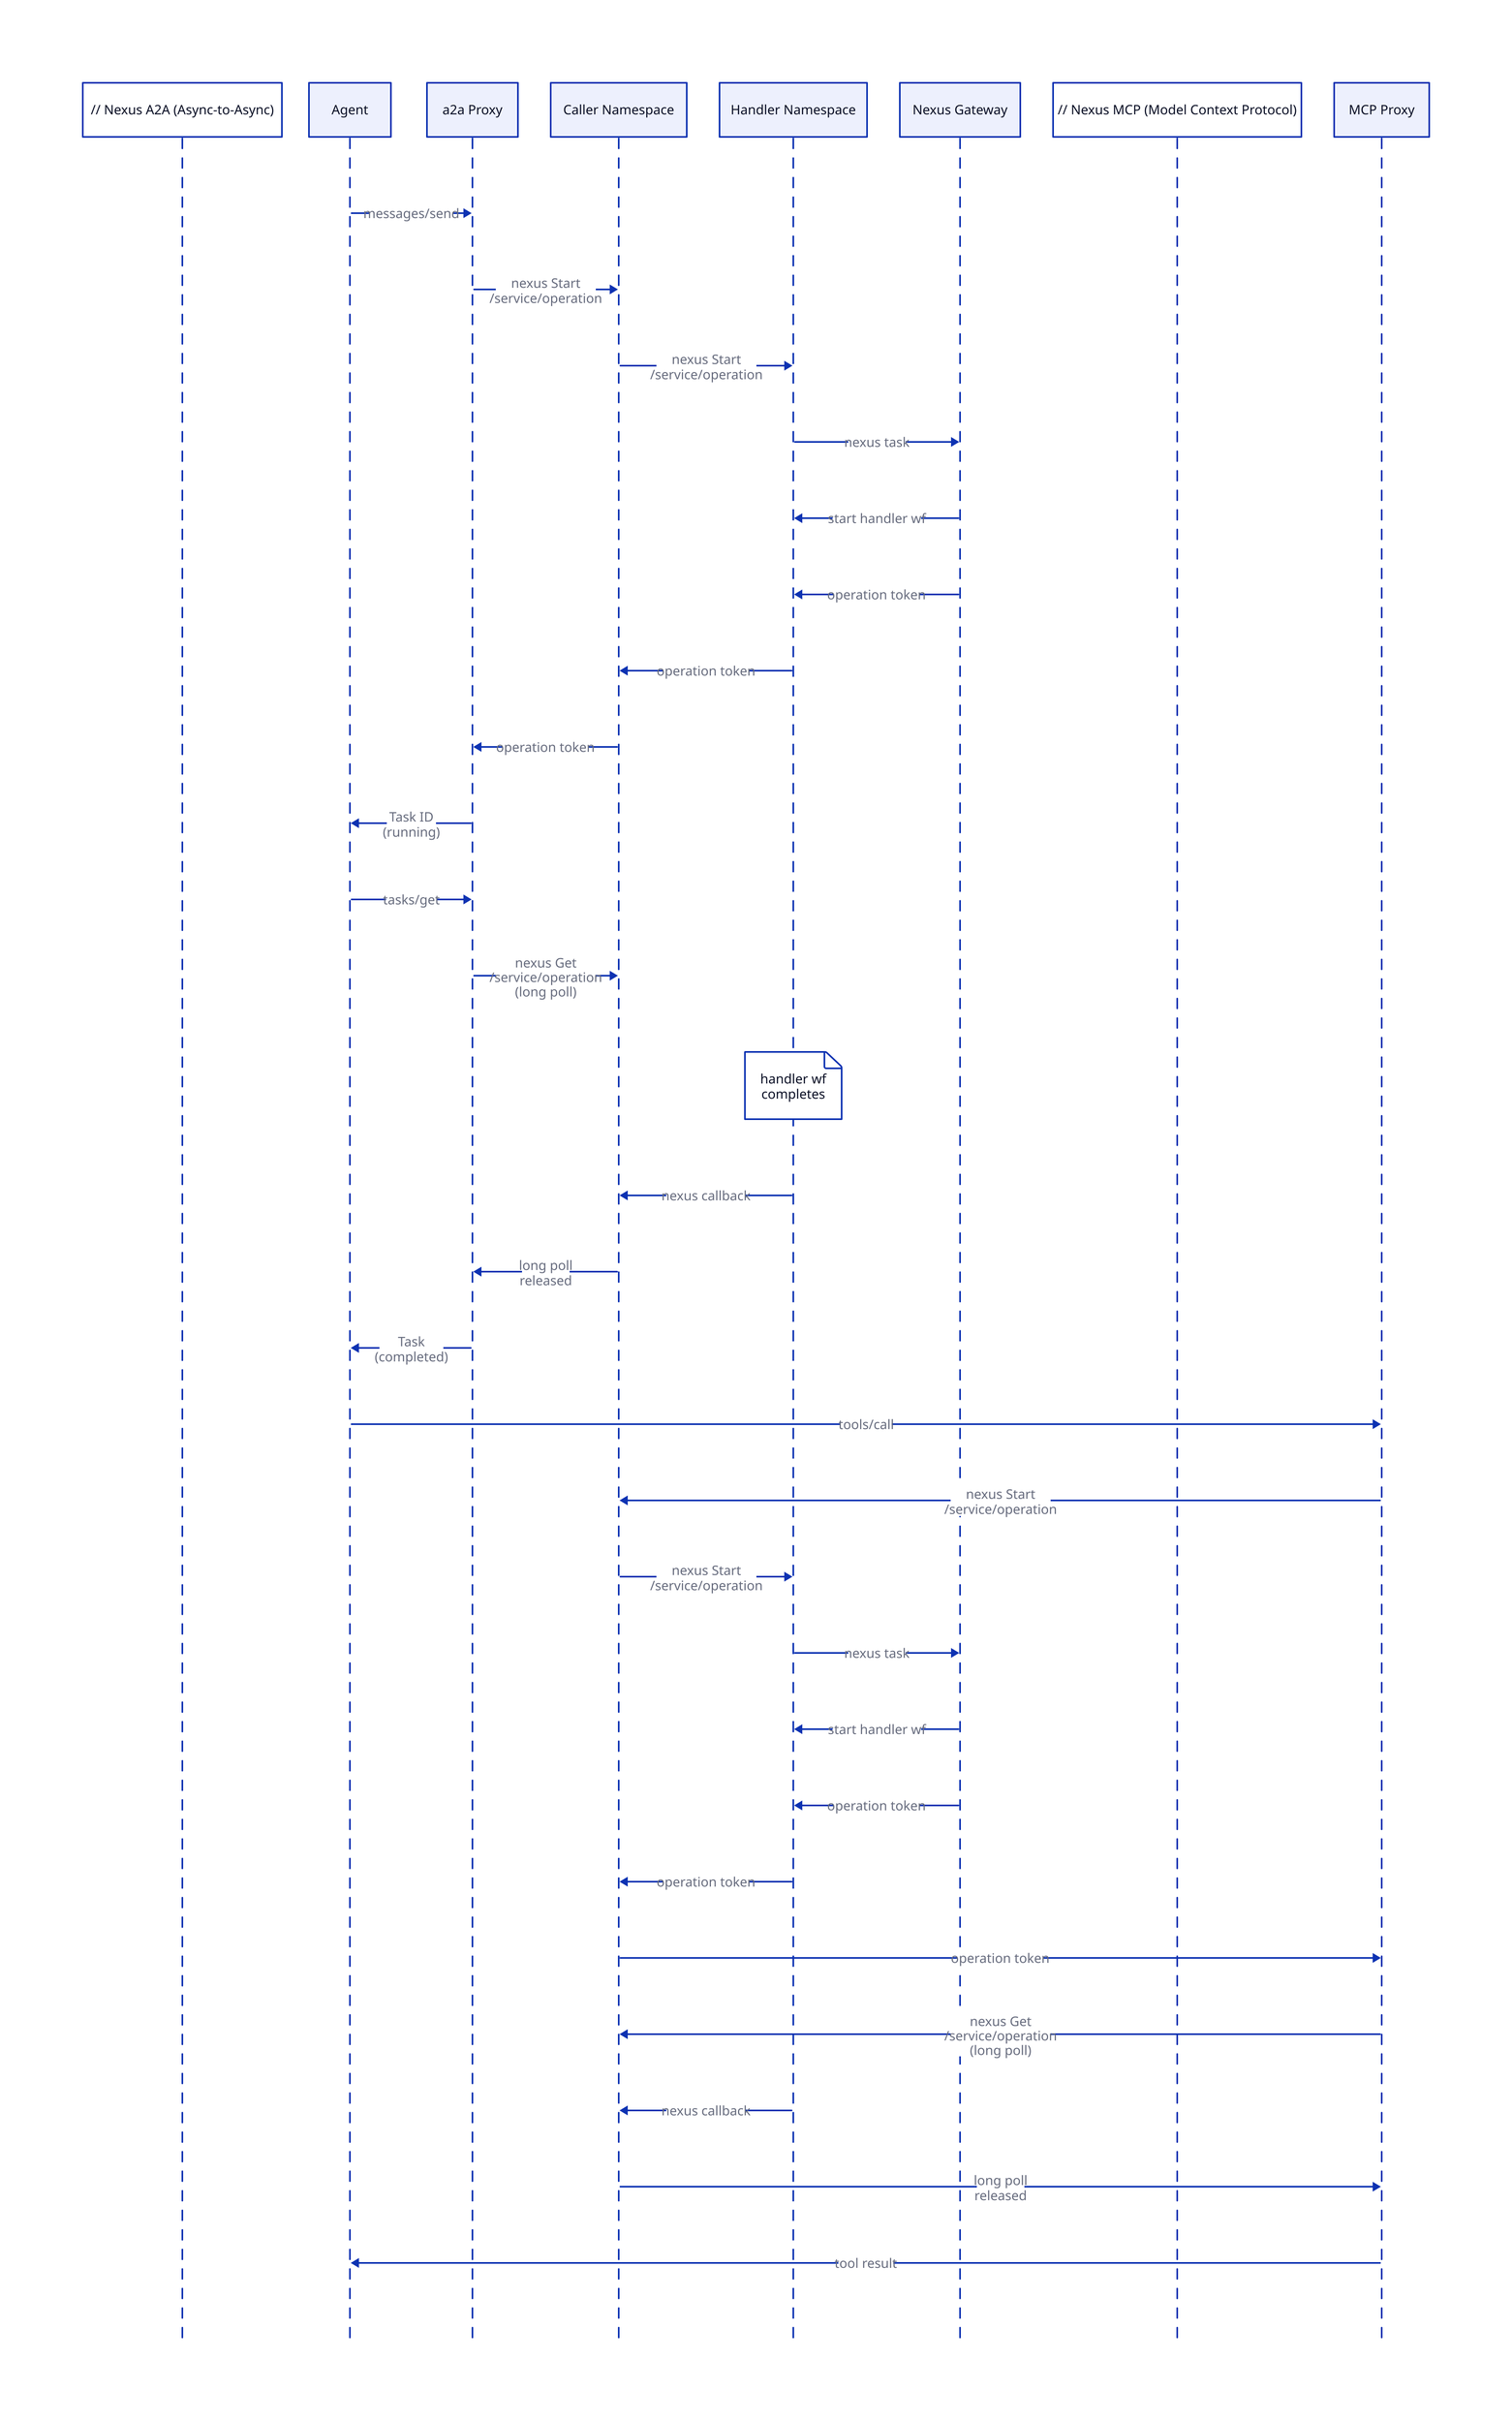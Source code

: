 // Nexus A2A (Async-to-Async)
shape: sequence_diagram
agent: {
  label: Agent
}
a2a-proxy: {
  label: a2a Proxy
}
caller-ns: {
  label: Caller Namespace
}
handler-ns: {
  label: Handler Namespace
}
nexus-gateway: {
  label: Nexus Gateway
}

agent -> a2a-proxy: messages/send
a2a-proxy -> caller-ns: nexus Start\n/service/operation
caller-ns -> handler-ns: nexus Start\n/service/operation
handler-ns -> nexus-gateway: nexus task
nexus-gateway -> handler-ns: start handler wf
nexus-gateway -> handler-ns: operation token
handler-ns -> caller-ns: operation token
caller-ns -> a2a-proxy: operation token
a2a-proxy -> agent: Task ID\n(running)
agent -> a2a-proxy: tasks/get
a2a-proxy -> caller-ns: nexus Get\n/service/operation\n(long poll)
handler-ns."handler wf\ncompletes"
handler-ns -> caller-ns: nexus callback
caller-ns -> a2a-proxy: long poll\nreleased
a2a-proxy -> agent: Task\n(completed)

// Nexus MCP (Model Context Protocol)
shape: sequence_diagram
agent: {
  label: Agent
}
mcp-proxy: {
  label: MCP Proxy
}
caller-ns: {
  label: Caller Namespace
}
handler-ns: {
  label: Handler Namespace
}
nexus-gateway: {
  label: Nexus Gateway
}

agent -> mcp-proxy: tools/call
mcp-proxy -> caller-ns: nexus Start\n/service/operation
caller-ns -> handler-ns: nexus Start\n/service/operation
handler-ns -> nexus-gateway: nexus task
nexus-gateway -> handler-ns: start handler wf
nexus-gateway -> handler-ns: operation token
handler-ns -> caller-ns: operation token
caller-ns -> mcp-proxy: operation token
mcp-proxy -> caller-ns: nexus Get\n/service/operation\n(long poll)
handler-ns."handler wf\ncompletes"
handler-ns -> caller-ns: nexus callback
caller-ns -> mcp-proxy: long poll\nreleased
mcp-proxy -> agent: tool result
